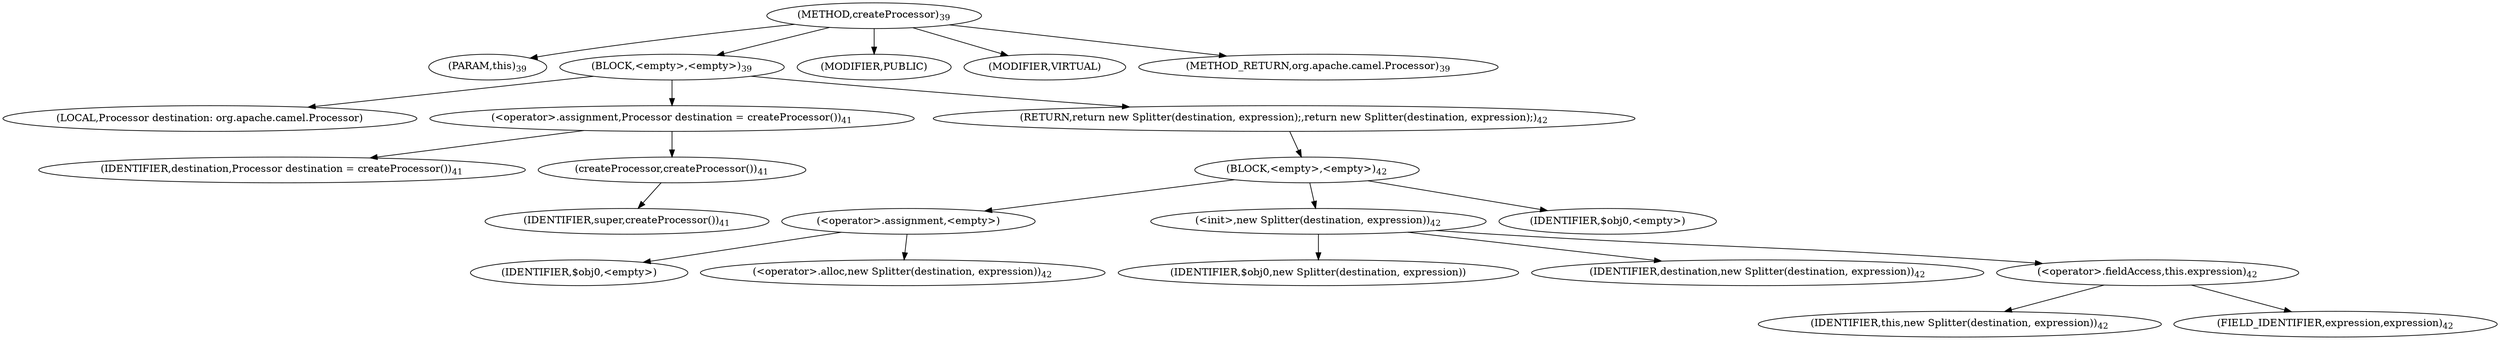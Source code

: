 digraph "createProcessor" {  
"24" [label = <(METHOD,createProcessor)<SUB>39</SUB>> ]
"25" [label = <(PARAM,this)<SUB>39</SUB>> ]
"26" [label = <(BLOCK,&lt;empty&gt;,&lt;empty&gt;)<SUB>39</SUB>> ]
"27" [label = <(LOCAL,Processor destination: org.apache.camel.Processor)> ]
"28" [label = <(&lt;operator&gt;.assignment,Processor destination = createProcessor())<SUB>41</SUB>> ]
"29" [label = <(IDENTIFIER,destination,Processor destination = createProcessor())<SUB>41</SUB>> ]
"30" [label = <(createProcessor,createProcessor())<SUB>41</SUB>> ]
"31" [label = <(IDENTIFIER,super,createProcessor())<SUB>41</SUB>> ]
"32" [label = <(RETURN,return new Splitter(destination, expression);,return new Splitter(destination, expression);)<SUB>42</SUB>> ]
"33" [label = <(BLOCK,&lt;empty&gt;,&lt;empty&gt;)<SUB>42</SUB>> ]
"34" [label = <(&lt;operator&gt;.assignment,&lt;empty&gt;)> ]
"35" [label = <(IDENTIFIER,$obj0,&lt;empty&gt;)> ]
"36" [label = <(&lt;operator&gt;.alloc,new Splitter(destination, expression))<SUB>42</SUB>> ]
"37" [label = <(&lt;init&gt;,new Splitter(destination, expression))<SUB>42</SUB>> ]
"38" [label = <(IDENTIFIER,$obj0,new Splitter(destination, expression))> ]
"39" [label = <(IDENTIFIER,destination,new Splitter(destination, expression))<SUB>42</SUB>> ]
"40" [label = <(&lt;operator&gt;.fieldAccess,this.expression)<SUB>42</SUB>> ]
"41" [label = <(IDENTIFIER,this,new Splitter(destination, expression))<SUB>42</SUB>> ]
"42" [label = <(FIELD_IDENTIFIER,expression,expression)<SUB>42</SUB>> ]
"43" [label = <(IDENTIFIER,$obj0,&lt;empty&gt;)> ]
"44" [label = <(MODIFIER,PUBLIC)> ]
"45" [label = <(MODIFIER,VIRTUAL)> ]
"46" [label = <(METHOD_RETURN,org.apache.camel.Processor)<SUB>39</SUB>> ]
  "24" -> "25" 
  "24" -> "26" 
  "24" -> "44" 
  "24" -> "45" 
  "24" -> "46" 
  "26" -> "27" 
  "26" -> "28" 
  "26" -> "32" 
  "28" -> "29" 
  "28" -> "30" 
  "30" -> "31" 
  "32" -> "33" 
  "33" -> "34" 
  "33" -> "37" 
  "33" -> "43" 
  "34" -> "35" 
  "34" -> "36" 
  "37" -> "38" 
  "37" -> "39" 
  "37" -> "40" 
  "40" -> "41" 
  "40" -> "42" 
}

